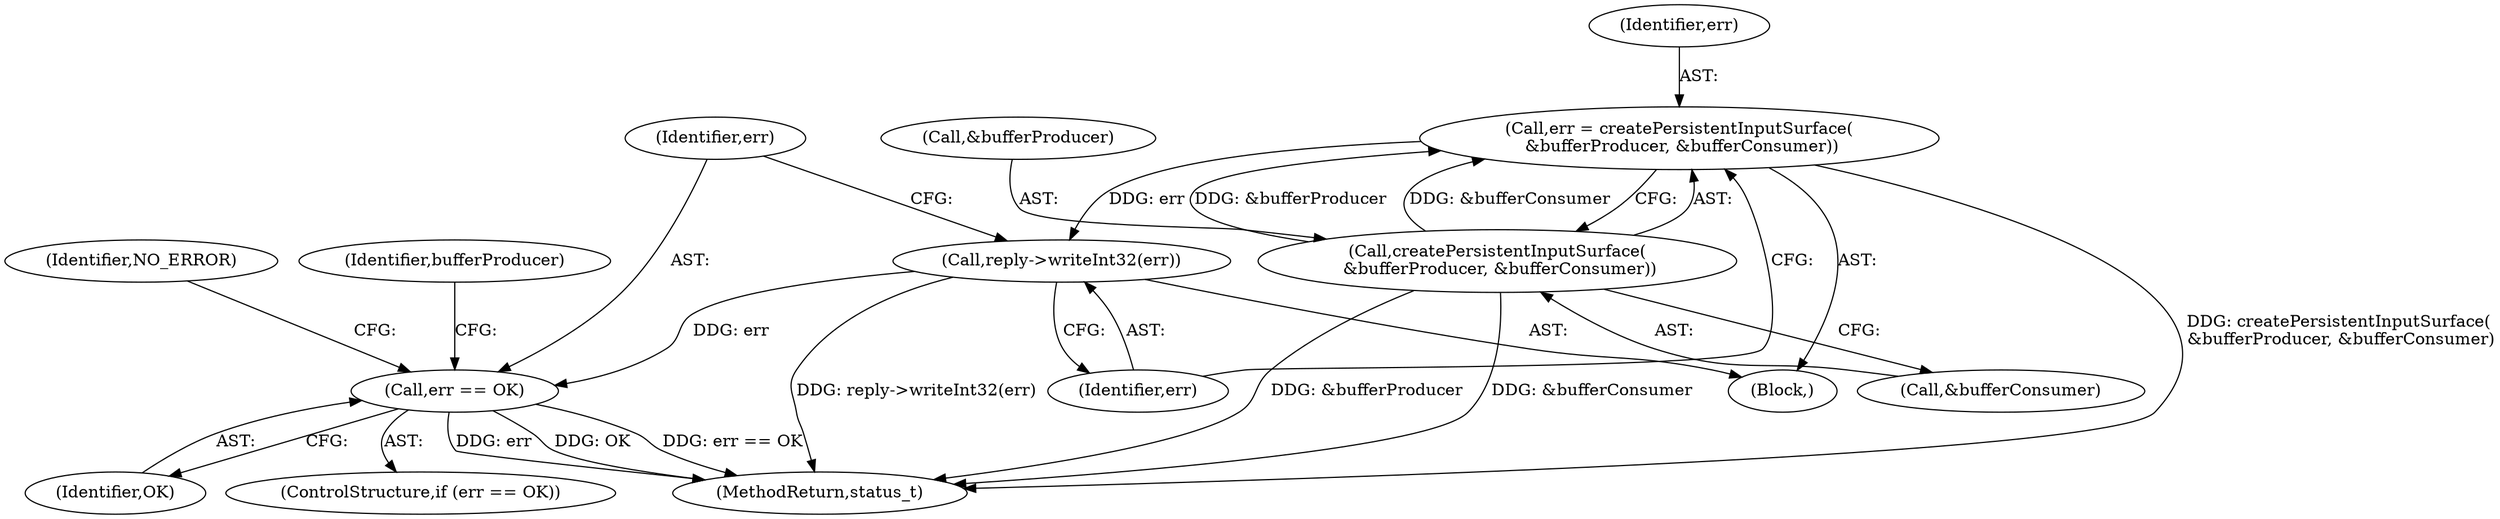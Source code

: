 digraph "0_Android_8d87321b704cb3f88e8cae668937d001fd63d5e3@API" {
"1000691" [label="(Call,err = createPersistentInputSurface(\n &bufferProducer, &bufferConsumer))"];
"1000693" [label="(Call,createPersistentInputSurface(\n &bufferProducer, &bufferConsumer))"];
"1000698" [label="(Call,reply->writeInt32(err))"];
"1000701" [label="(Call,err == OK)"];
"1000692" [label="(Identifier,err)"];
"1001207" [label="(MethodReturn,status_t)"];
"1000707" [label="(Identifier,bufferProducer)"];
"1000703" [label="(Identifier,OK)"];
"1000712" [label="(Identifier,NO_ERROR)"];
"1000696" [label="(Call,&bufferConsumer)"];
"1000694" [label="(Call,&bufferProducer)"];
"1000701" [label="(Call,err == OK)"];
"1000693" [label="(Call,createPersistentInputSurface(\n &bufferProducer, &bufferConsumer))"];
"1000699" [label="(Identifier,err)"];
"1000683" [label="(Block,)"];
"1000691" [label="(Call,err = createPersistentInputSurface(\n &bufferProducer, &bufferConsumer))"];
"1000698" [label="(Call,reply->writeInt32(err))"];
"1000700" [label="(ControlStructure,if (err == OK))"];
"1000702" [label="(Identifier,err)"];
"1000691" -> "1000683"  [label="AST: "];
"1000691" -> "1000693"  [label="CFG: "];
"1000692" -> "1000691"  [label="AST: "];
"1000693" -> "1000691"  [label="AST: "];
"1000699" -> "1000691"  [label="CFG: "];
"1000691" -> "1001207"  [label="DDG: createPersistentInputSurface(\n &bufferProducer, &bufferConsumer)"];
"1000693" -> "1000691"  [label="DDG: &bufferProducer"];
"1000693" -> "1000691"  [label="DDG: &bufferConsumer"];
"1000691" -> "1000698"  [label="DDG: err"];
"1000693" -> "1000696"  [label="CFG: "];
"1000694" -> "1000693"  [label="AST: "];
"1000696" -> "1000693"  [label="AST: "];
"1000693" -> "1001207"  [label="DDG: &bufferConsumer"];
"1000693" -> "1001207"  [label="DDG: &bufferProducer"];
"1000698" -> "1000683"  [label="AST: "];
"1000698" -> "1000699"  [label="CFG: "];
"1000699" -> "1000698"  [label="AST: "];
"1000702" -> "1000698"  [label="CFG: "];
"1000698" -> "1001207"  [label="DDG: reply->writeInt32(err)"];
"1000698" -> "1000701"  [label="DDG: err"];
"1000701" -> "1000700"  [label="AST: "];
"1000701" -> "1000703"  [label="CFG: "];
"1000702" -> "1000701"  [label="AST: "];
"1000703" -> "1000701"  [label="AST: "];
"1000707" -> "1000701"  [label="CFG: "];
"1000712" -> "1000701"  [label="CFG: "];
"1000701" -> "1001207"  [label="DDG: err == OK"];
"1000701" -> "1001207"  [label="DDG: err"];
"1000701" -> "1001207"  [label="DDG: OK"];
}
